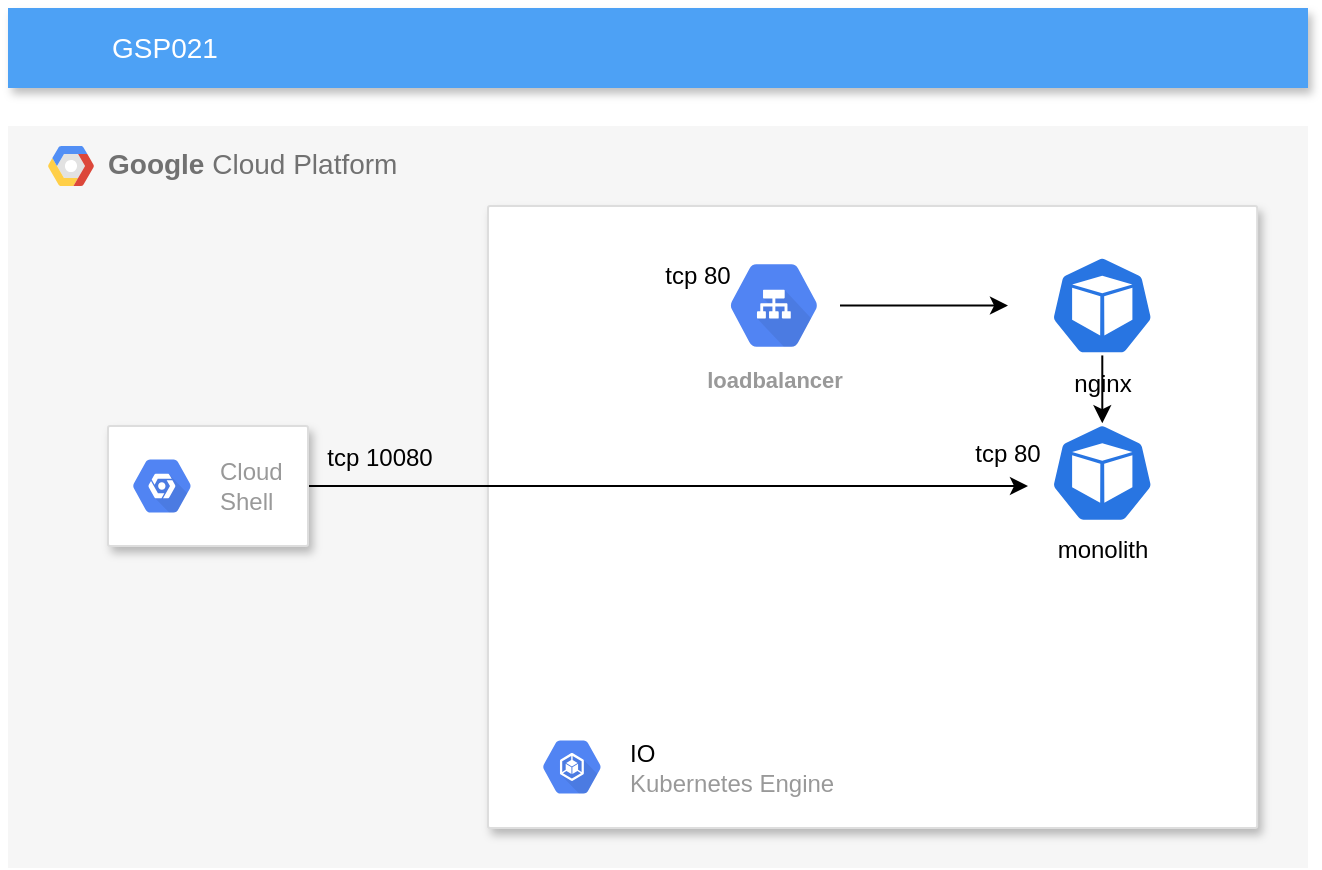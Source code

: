 <mxfile version="16.4.5" type="github">
  <diagram id="f106602c-feb2-e66a-4537-3a34d633f6aa" name="Page-1">
    <mxGraphModel dx="1038" dy="579" grid="1" gridSize="10" guides="1" tooltips="1" connect="1" arrows="1" fold="1" page="1" pageScale="1" pageWidth="1169" pageHeight="827" background="none" math="0" shadow="0">
      <root>
        <mxCell id="0" />
        <mxCell id="1" parent="0" />
        <mxCell id="14" value="&lt;b&gt;Google &lt;/b&gt;Cloud Platform" style="fillColor=#F6F6F6;strokeColor=none;shadow=0;gradientColor=none;fontSize=14;align=left;spacing=10;fontColor=#717171;9E9E9E;verticalAlign=top;spacingTop=-4;fontStyle=0;spacingLeft=40;html=1;" parent="1" vertex="1">
          <mxGeometry x="260" y="99" width="650" height="371" as="geometry" />
        </mxCell>
        <mxCell id="15" value="" style="shape=mxgraph.gcp2.google_cloud_platform;fillColor=#F6F6F6;strokeColor=none;shadow=0;gradientColor=none;" parent="14" vertex="1">
          <mxGeometry width="23" height="20" relative="1" as="geometry">
            <mxPoint x="20" y="10" as="offset" />
          </mxGeometry>
        </mxCell>
        <mxCell id="P-iFF4-MiSTKHHzwctO8-1001" value="" style="strokeColor=#dddddd;shadow=1;strokeWidth=1;rounded=1;absoluteArcSize=1;arcSize=2;verticalAlign=middle;labelPosition=center;verticalLabelPosition=middle;align=center;" parent="14" vertex="1">
          <mxGeometry x="240" y="40" width="384.58" height="311" as="geometry" />
        </mxCell>
        <mxCell id="P-iFF4-MiSTKHHzwctO8-1015" value="" style="edgeStyle=orthogonalEdgeStyle;rounded=0;orthogonalLoop=1;jettySize=auto;html=1;" parent="P-iFF4-MiSTKHHzwctO8-1001" source="P-iFF4-MiSTKHHzwctO8-1005" target="P-iFF4-MiSTKHHzwctO8-1014" edge="1">
          <mxGeometry relative="1" as="geometry" />
        </mxCell>
        <mxCell id="P-iFF4-MiSTKHHzwctO8-1005" value="nginx" style="sketch=0;html=1;dashed=0;whitespace=wrap;fillColor=#2875E2;strokeColor=#ffffff;points=[[0.005,0.63,0],[0.1,0.2,0],[0.9,0.2,0],[0.5,0,0],[0.995,0.63,0],[0.72,0.99,0],[0.5,1,0],[0.28,0.99,0]];shape=mxgraph.kubernetes.icon;prIcon=pod;labelPosition=center;verticalLabelPosition=bottom;align=center;verticalAlign=top;" parent="P-iFF4-MiSTKHHzwctO8-1001" vertex="1">
          <mxGeometry x="259.997" y="24.909" width="94.26" height="49.76" as="geometry" />
        </mxCell>
        <mxCell id="P-iFF4-MiSTKHHzwctO8-1013" style="edgeStyle=orthogonalEdgeStyle;rounded=0;orthogonalLoop=1;jettySize=auto;html=1;" parent="P-iFF4-MiSTKHHzwctO8-1001" source="P-iFF4-MiSTKHHzwctO8-1008" target="P-iFF4-MiSTKHHzwctO8-1005" edge="1">
          <mxGeometry relative="1" as="geometry" />
        </mxCell>
        <mxCell id="P-iFF4-MiSTKHHzwctO8-1008" value="loadbalancer" style="sketch=0;html=1;fillColor=#5184F3;strokeColor=none;verticalAlign=top;labelPosition=center;verticalLabelPosition=bottom;align=center;spacingTop=-6;fontSize=11;fontStyle=1;fontColor=#999999;shape=mxgraph.gcp2.hexIcon;prIcon=cloud_load_balancing" parent="P-iFF4-MiSTKHHzwctO8-1001" vertex="1">
          <mxGeometry x="109.999" y="19.467" width="65.999" height="60.645" as="geometry" />
        </mxCell>
        <mxCell id="P-iFF4-MiSTKHHzwctO8-1012" value="tcp 80" style="text;html=1;strokeColor=none;fillColor=none;align=center;verticalAlign=middle;whiteSpace=wrap;rounded=0;" parent="P-iFF4-MiSTKHHzwctO8-1001" vertex="1">
          <mxGeometry x="74.999" y="19.467" width="59.999" height="31.1" as="geometry" />
        </mxCell>
        <mxCell id="P-iFF4-MiSTKHHzwctO8-1014" value="monolith" style="sketch=0;html=1;dashed=0;whitespace=wrap;fillColor=#2875E2;strokeColor=#ffffff;points=[[0.005,0.63,0],[0.1,0.2,0],[0.9,0.2,0],[0.5,0,0],[0.995,0.63,0],[0.72,0.99,0],[0.5,1,0],[0.28,0.99,0]];shape=mxgraph.kubernetes.icon;prIcon=pod;labelPosition=center;verticalLabelPosition=bottom;align=center;verticalAlign=top;" parent="P-iFF4-MiSTKHHzwctO8-1001" vertex="1">
          <mxGeometry x="259.997" y="108.62" width="94.26" height="49.76" as="geometry" />
        </mxCell>
        <mxCell id="SuslxJzYCz_BSAXUzK7D-830" value="tcp 80" style="text;html=1;strokeColor=none;fillColor=none;align=center;verticalAlign=middle;whiteSpace=wrap;rounded=0;" vertex="1" parent="P-iFF4-MiSTKHHzwctO8-1001">
          <mxGeometry x="229.999" y="108.617" width="59.999" height="31.1" as="geometry" />
        </mxCell>
        <mxCell id="SuslxJzYCz_BSAXUzK7D-831" style="edgeStyle=orthogonalEdgeStyle;rounded=0;orthogonalLoop=1;jettySize=auto;html=1;exitX=1;exitY=0.5;exitDx=0;exitDy=0;" edge="1" parent="14" source="SuslxJzYCz_BSAXUzK7D-818">
          <mxGeometry relative="1" as="geometry">
            <mxPoint x="510" y="180" as="targetPoint" />
          </mxGeometry>
        </mxCell>
        <mxCell id="SuslxJzYCz_BSAXUzK7D-818" value="" style="strokeColor=#dddddd;shadow=1;strokeWidth=1;rounded=1;absoluteArcSize=1;arcSize=2;" vertex="1" parent="14">
          <mxGeometry x="50" y="150" width="100" height="60" as="geometry" />
        </mxCell>
        <mxCell id="SuslxJzYCz_BSAXUzK7D-819" value="Cloud&#xa;Shell" style="sketch=0;dashed=0;connectable=0;html=1;fillColor=#5184F3;strokeColor=none;shape=mxgraph.gcp2.hexIcon;prIcon=placeholder;part=1;labelPosition=right;verticalLabelPosition=middle;align=left;verticalAlign=middle;spacingLeft=5;fontColor=#999999;fontSize=12;" vertex="1" parent="SuslxJzYCz_BSAXUzK7D-818">
          <mxGeometry y="0.5" width="44" height="39" relative="1" as="geometry">
            <mxPoint x="5" y="-19.5" as="offset" />
          </mxGeometry>
        </mxCell>
        <mxCell id="818" value="GSP021" style="fillColor=#4DA1F5;strokeColor=none;shadow=1;gradientColor=none;fontSize=14;align=left;spacingLeft=50;fontColor=#ffffff;html=1;" parent="1" vertex="1">
          <mxGeometry x="260" y="40" width="650" height="40" as="geometry" />
        </mxCell>
        <mxCell id="P-iFF4-MiSTKHHzwctO8-1002" value="&lt;font color=&quot;#000000&quot;&gt;IO&lt;/font&gt;&lt;br&gt;Kubernetes Engine" style="sketch=0;dashed=0;connectable=0;html=1;fillColor=#5184F3;strokeColor=none;shape=mxgraph.gcp2.hexIcon;prIcon=container_engine;part=1;labelPosition=right;verticalLabelPosition=middle;align=left;verticalAlign=middle;spacingLeft=5;fontColor=#999999;fontSize=12;" parent="1" vertex="1">
          <mxGeometry y="0.5" width="44" height="39" relative="1" as="geometry">
            <mxPoint x="520" y="400" as="offset" />
          </mxGeometry>
        </mxCell>
        <mxCell id="SuslxJzYCz_BSAXUzK7D-829" value="tcp 10080" style="text;html=1;strokeColor=none;fillColor=none;align=center;verticalAlign=middle;whiteSpace=wrap;rounded=0;" vertex="1" parent="1">
          <mxGeometry x="415.999" y="248.997" width="59.999" height="31.1" as="geometry" />
        </mxCell>
      </root>
    </mxGraphModel>
  </diagram>
</mxfile>
